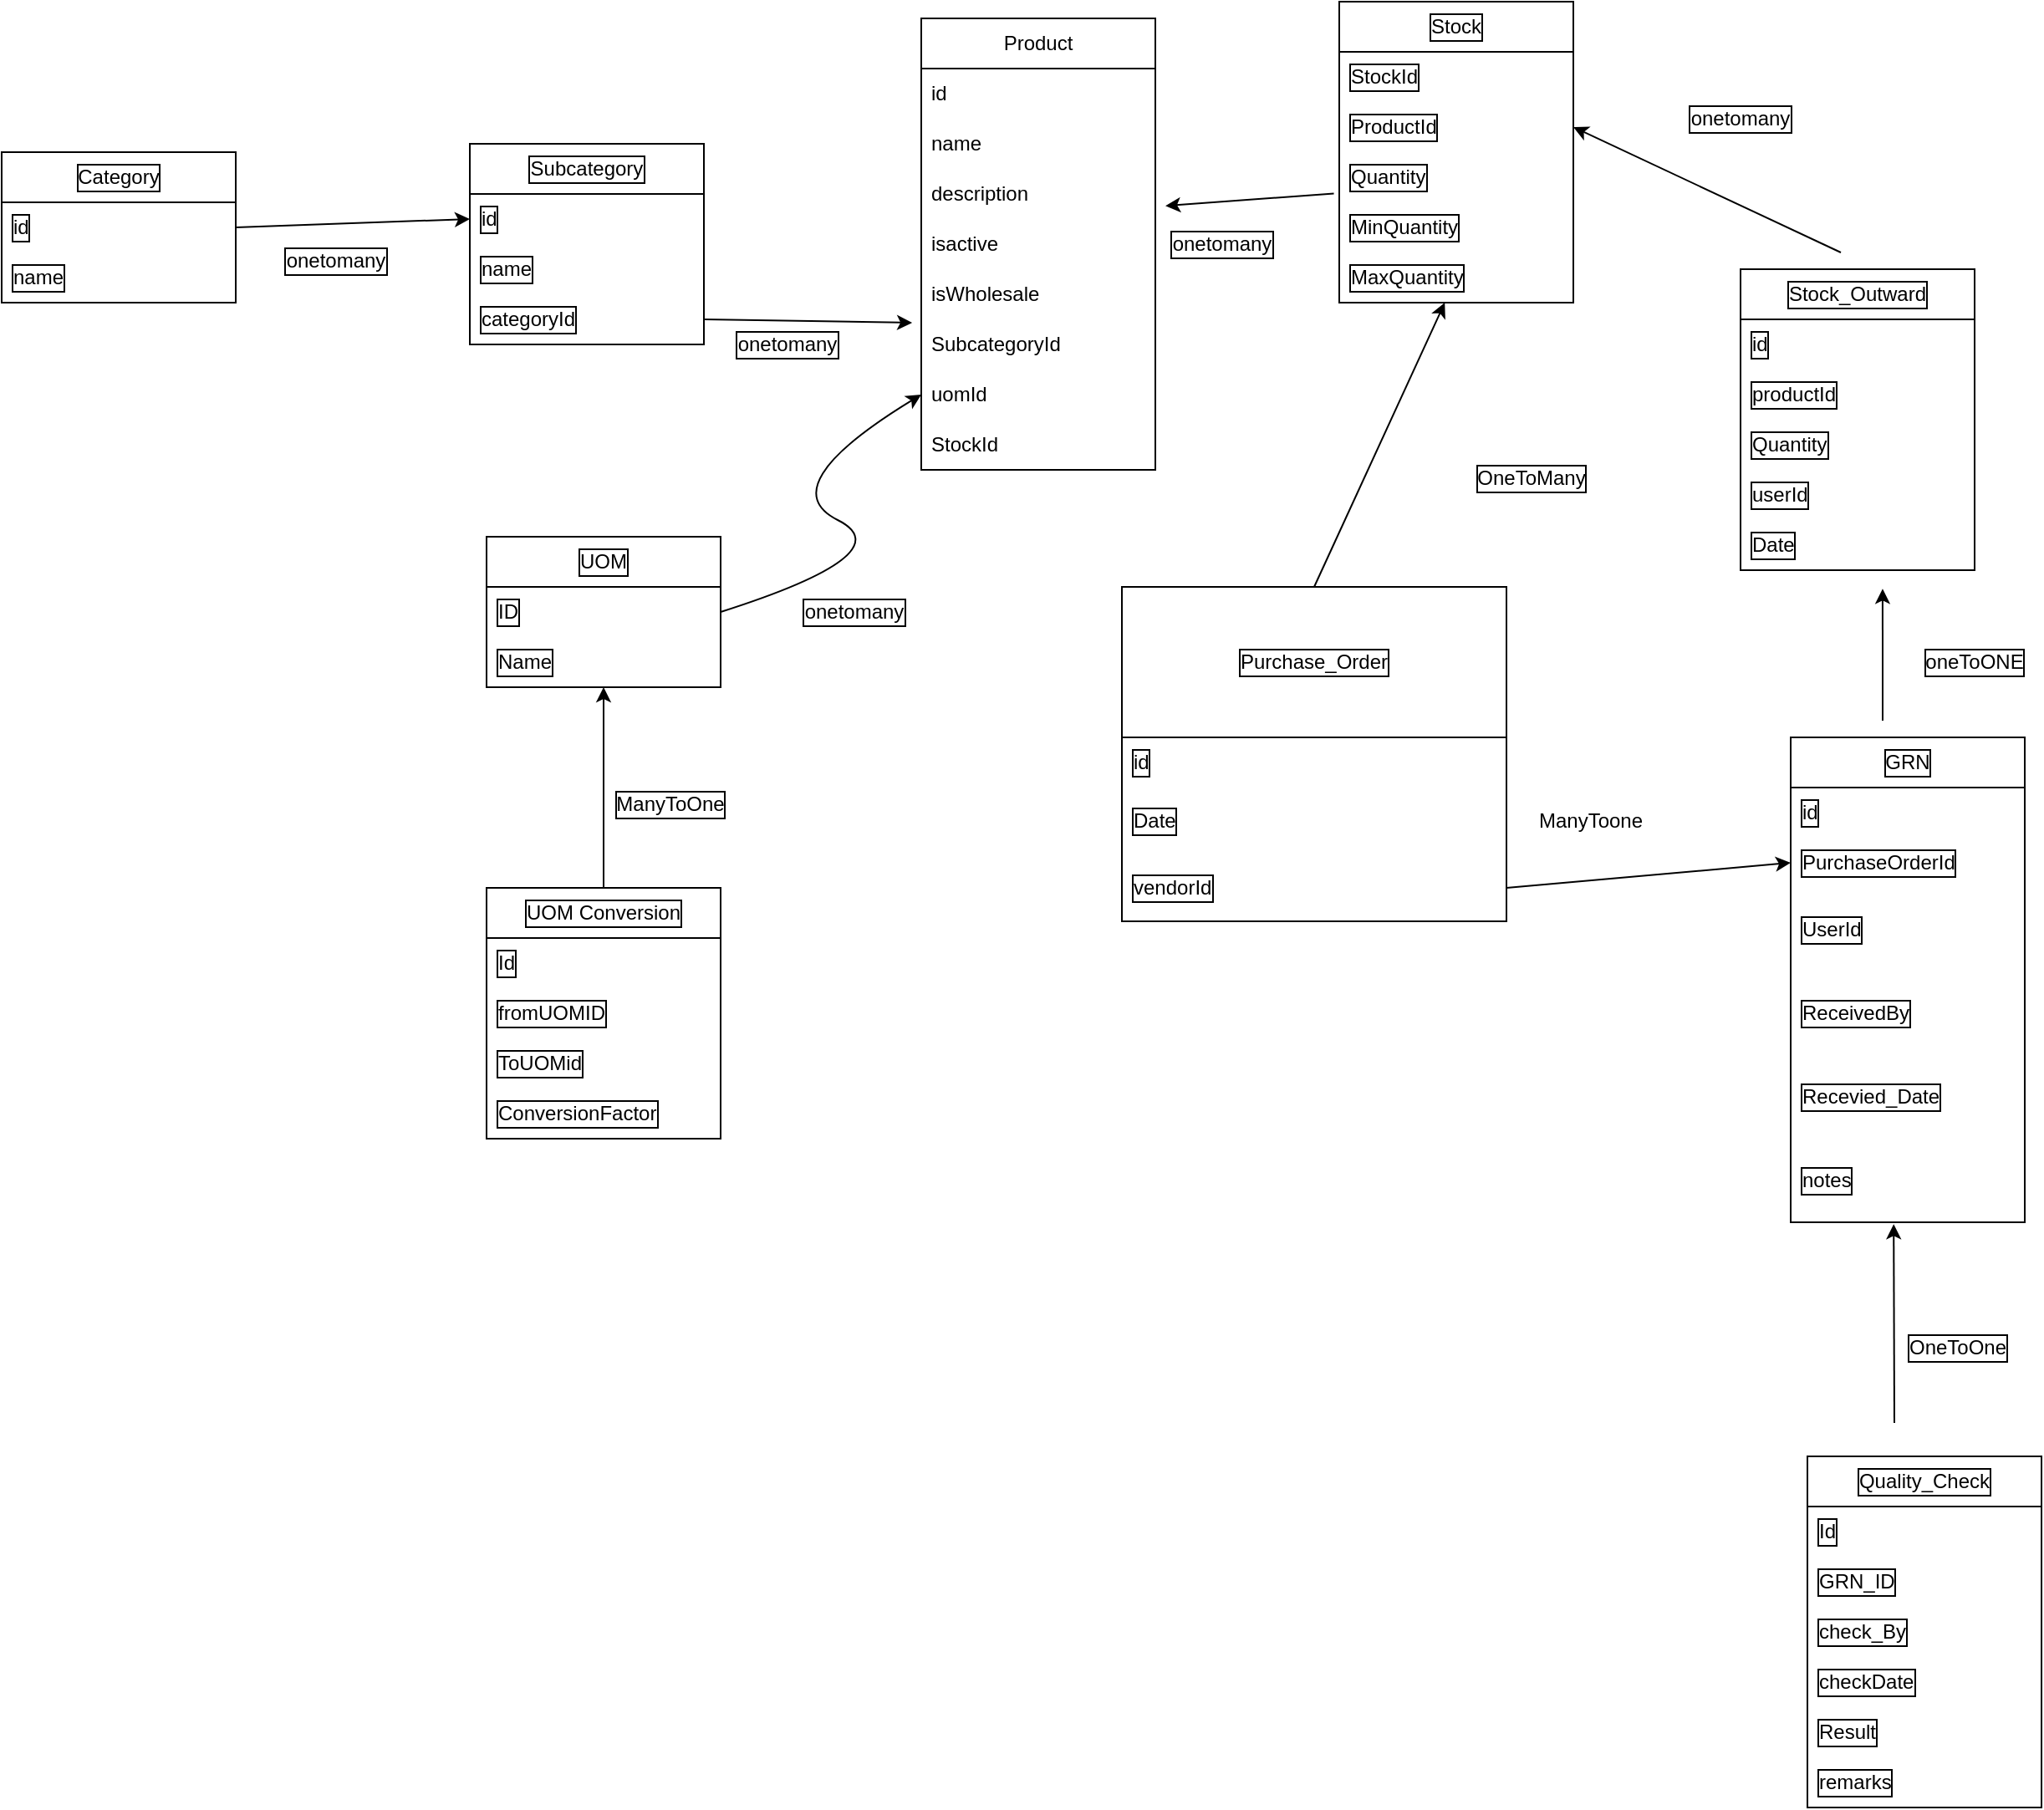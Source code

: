 <mxfile>
    <diagram id="XW0IACsCOBnbIFLStANa" name="Page-1">
        <mxGraphModel dx="2715" dy="1068" grid="1" gridSize="10" guides="1" tooltips="1" connect="1" arrows="1" fold="1" page="1" pageScale="1" pageWidth="850" pageHeight="1100" math="0" shadow="0">
            <root>
                <mxCell id="0"/>
                <mxCell id="1" parent="0"/>
                <mxCell id="4" value="Product" style="swimlane;fontStyle=0;childLayout=stackLayout;horizontal=1;startSize=30;horizontalStack=0;resizeParent=1;resizeParentMax=0;resizeLast=0;collapsible=1;marginBottom=0;whiteSpace=wrap;html=1;" vertex="1" parent="1">
                    <mxGeometry x="220" y="80" width="140" height="270" as="geometry">
                        <mxRectangle x="220" y="80" width="80" height="30" as="alternateBounds"/>
                    </mxGeometry>
                </mxCell>
                <mxCell id="5" value="id" style="text;strokeColor=none;fillColor=none;align=left;verticalAlign=middle;spacingLeft=4;spacingRight=4;overflow=hidden;points=[[0,0.5],[1,0.5]];portConstraint=eastwest;rotatable=0;whiteSpace=wrap;html=1;" vertex="1" parent="4">
                    <mxGeometry y="30" width="140" height="30" as="geometry"/>
                </mxCell>
                <mxCell id="6" value="name" style="text;strokeColor=none;fillColor=none;align=left;verticalAlign=middle;spacingLeft=4;spacingRight=4;overflow=hidden;points=[[0,0.5],[1,0.5]];portConstraint=eastwest;rotatable=0;whiteSpace=wrap;html=1;" vertex="1" parent="4">
                    <mxGeometry y="60" width="140" height="30" as="geometry"/>
                </mxCell>
                <mxCell id="7" value="description&lt;br&gt;" style="text;strokeColor=none;fillColor=none;align=left;verticalAlign=middle;spacingLeft=4;spacingRight=4;overflow=hidden;points=[[0,0.5],[1,0.5]];portConstraint=eastwest;rotatable=0;whiteSpace=wrap;html=1;" vertex="1" parent="4">
                    <mxGeometry y="90" width="140" height="30" as="geometry"/>
                </mxCell>
                <mxCell id="9" value="isactive" style="text;strokeColor=none;fillColor=none;align=left;verticalAlign=middle;spacingLeft=4;spacingRight=4;overflow=hidden;points=[[0,0.5],[1,0.5]];portConstraint=eastwest;rotatable=0;whiteSpace=wrap;html=1;" vertex="1" parent="4">
                    <mxGeometry y="120" width="140" height="30" as="geometry"/>
                </mxCell>
                <mxCell id="10" value="isWholesale" style="text;strokeColor=none;fillColor=none;align=left;verticalAlign=middle;spacingLeft=4;spacingRight=4;overflow=hidden;points=[[0,0.5],[1,0.5]];portConstraint=eastwest;rotatable=0;whiteSpace=wrap;html=1;" vertex="1" parent="4">
                    <mxGeometry y="150" width="140" height="30" as="geometry"/>
                </mxCell>
                <mxCell id="12" value="SubcategoryId" style="text;strokeColor=none;fillColor=none;align=left;verticalAlign=middle;spacingLeft=4;spacingRight=4;overflow=hidden;points=[[0,0.5],[1,0.5]];portConstraint=eastwest;rotatable=0;whiteSpace=wrap;html=1;" vertex="1" parent="4">
                    <mxGeometry y="180" width="140" height="30" as="geometry"/>
                </mxCell>
                <mxCell id="13" value="uomId" style="text;strokeColor=none;fillColor=none;align=left;verticalAlign=middle;spacingLeft=4;spacingRight=4;overflow=hidden;points=[[0,0.5],[1,0.5]];portConstraint=eastwest;rotatable=0;whiteSpace=wrap;html=1;" vertex="1" parent="4">
                    <mxGeometry y="210" width="140" height="30" as="geometry"/>
                </mxCell>
                <mxCell id="14" value="StockId" style="text;strokeColor=none;fillColor=none;align=left;verticalAlign=middle;spacingLeft=4;spacingRight=4;overflow=hidden;points=[[0,0.5],[1,0.5]];portConstraint=eastwest;rotatable=0;whiteSpace=wrap;html=1;" vertex="1" parent="4">
                    <mxGeometry y="240" width="140" height="30" as="geometry"/>
                </mxCell>
                <mxCell id="15" value="Subcategory" style="swimlane;fontStyle=0;childLayout=stackLayout;horizontal=1;startSize=30;horizontalStack=0;resizeParent=1;resizeParentMax=0;resizeLast=0;collapsible=1;marginBottom=0;whiteSpace=wrap;html=1;labelBorderColor=default;" vertex="1" parent="1">
                    <mxGeometry x="-50" y="155" width="140" height="120" as="geometry"/>
                </mxCell>
                <mxCell id="16" value="id" style="text;strokeColor=none;fillColor=none;align=left;verticalAlign=middle;spacingLeft=4;spacingRight=4;overflow=hidden;points=[[0,0.5],[1,0.5]];portConstraint=eastwest;rotatable=0;whiteSpace=wrap;html=1;labelBorderColor=default;" vertex="1" parent="15">
                    <mxGeometry y="30" width="140" height="30" as="geometry"/>
                </mxCell>
                <mxCell id="17" value="name" style="text;strokeColor=none;fillColor=none;align=left;verticalAlign=middle;spacingLeft=4;spacingRight=4;overflow=hidden;points=[[0,0.5],[1,0.5]];portConstraint=eastwest;rotatable=0;whiteSpace=wrap;html=1;labelBorderColor=default;" vertex="1" parent="15">
                    <mxGeometry y="60" width="140" height="30" as="geometry"/>
                </mxCell>
                <mxCell id="18" value="categoryId" style="text;strokeColor=none;fillColor=none;align=left;verticalAlign=middle;spacingLeft=4;spacingRight=4;overflow=hidden;points=[[0,0.5],[1,0.5]];portConstraint=eastwest;rotatable=0;whiteSpace=wrap;html=1;labelBorderColor=default;" vertex="1" parent="15">
                    <mxGeometry y="90" width="140" height="30" as="geometry"/>
                </mxCell>
                <mxCell id="19" value="Category" style="swimlane;fontStyle=0;childLayout=stackLayout;horizontal=1;startSize=30;horizontalStack=0;resizeParent=1;resizeParentMax=0;resizeLast=0;collapsible=1;marginBottom=0;whiteSpace=wrap;html=1;labelBorderColor=default;" vertex="1" parent="1">
                    <mxGeometry x="-330" y="160" width="140" height="90" as="geometry"/>
                </mxCell>
                <mxCell id="20" value="id" style="text;strokeColor=none;fillColor=none;align=left;verticalAlign=middle;spacingLeft=4;spacingRight=4;overflow=hidden;points=[[0,0.5],[1,0.5]];portConstraint=eastwest;rotatable=0;whiteSpace=wrap;html=1;labelBorderColor=default;" vertex="1" parent="19">
                    <mxGeometry y="30" width="140" height="30" as="geometry"/>
                </mxCell>
                <mxCell id="21" value="name" style="text;strokeColor=none;fillColor=none;align=left;verticalAlign=middle;spacingLeft=4;spacingRight=4;overflow=hidden;points=[[0,0.5],[1,0.5]];portConstraint=eastwest;rotatable=0;whiteSpace=wrap;html=1;labelBorderColor=default;" vertex="1" parent="19">
                    <mxGeometry y="60" width="140" height="30" as="geometry"/>
                </mxCell>
                <mxCell id="24" value="" style="endArrow=classic;html=1;entryX=0;entryY=0.5;entryDx=0;entryDy=0;exitX=1;exitY=0.5;exitDx=0;exitDy=0;" edge="1" parent="1" source="20" target="16">
                    <mxGeometry width="50" height="50" relative="1" as="geometry">
                        <mxPoint x="10" y="260" as="sourcePoint"/>
                        <mxPoint x="60" y="210" as="targetPoint"/>
                        <Array as="points"/>
                    </mxGeometry>
                </mxCell>
                <mxCell id="26" value="onetomany" style="text;html=1;strokeColor=none;fillColor=none;align=center;verticalAlign=middle;whiteSpace=wrap;rounded=0;labelBorderColor=default;" vertex="1" parent="1">
                    <mxGeometry x="-160" y="210" width="60" height="30" as="geometry"/>
                </mxCell>
                <mxCell id="28" value="" style="endArrow=classic;html=1;entryX=-0.039;entryY=0.067;entryDx=0;entryDy=0;entryPerimeter=0;exitX=1;exitY=0.5;exitDx=0;exitDy=0;" edge="1" parent="1" source="18" target="12">
                    <mxGeometry width="50" height="50" relative="1" as="geometry">
                        <mxPoint x="100" y="260" as="sourcePoint"/>
                        <mxPoint x="60" y="210" as="targetPoint"/>
                    </mxGeometry>
                </mxCell>
                <mxCell id="29" value="onetomany" style="text;html=1;strokeColor=none;fillColor=none;align=center;verticalAlign=middle;whiteSpace=wrap;rounded=0;labelBorderColor=default;" vertex="1" parent="1">
                    <mxGeometry x="110" y="260" width="60" height="30" as="geometry"/>
                </mxCell>
                <mxCell id="30" value="UOM" style="swimlane;fontStyle=0;childLayout=stackLayout;horizontal=1;startSize=30;horizontalStack=0;resizeParent=1;resizeParentMax=0;resizeLast=0;collapsible=1;marginBottom=0;whiteSpace=wrap;html=1;labelBorderColor=default;" vertex="1" parent="1">
                    <mxGeometry x="-40" y="390" width="140" height="90" as="geometry"/>
                </mxCell>
                <mxCell id="31" value="ID" style="text;strokeColor=none;fillColor=none;align=left;verticalAlign=middle;spacingLeft=4;spacingRight=4;overflow=hidden;points=[[0,0.5],[1,0.5]];portConstraint=eastwest;rotatable=0;whiteSpace=wrap;html=1;labelBorderColor=default;" vertex="1" parent="30">
                    <mxGeometry y="30" width="140" height="30" as="geometry"/>
                </mxCell>
                <mxCell id="32" value="Name" style="text;strokeColor=none;fillColor=none;align=left;verticalAlign=middle;spacingLeft=4;spacingRight=4;overflow=hidden;points=[[0,0.5],[1,0.5]];portConstraint=eastwest;rotatable=0;whiteSpace=wrap;html=1;labelBorderColor=default;" vertex="1" parent="30">
                    <mxGeometry y="60" width="140" height="30" as="geometry"/>
                </mxCell>
                <mxCell id="34" value="" style="curved=1;endArrow=classic;html=1;exitX=1;exitY=0.5;exitDx=0;exitDy=0;entryX=0;entryY=0.5;entryDx=0;entryDy=0;" edge="1" parent="1" source="31" target="13">
                    <mxGeometry width="50" height="50" relative="1" as="geometry">
                        <mxPoint x="350" y="440" as="sourcePoint"/>
                        <mxPoint x="210" y="310" as="targetPoint"/>
                        <Array as="points">
                            <mxPoint x="210" y="400"/>
                            <mxPoint x="130" y="360"/>
                        </Array>
                    </mxGeometry>
                </mxCell>
                <mxCell id="35" value="onetomany" style="text;html=1;strokeColor=none;fillColor=none;align=center;verticalAlign=middle;whiteSpace=wrap;rounded=0;labelBorderColor=default;" vertex="1" parent="1">
                    <mxGeometry x="150" y="420" width="60" height="30" as="geometry"/>
                </mxCell>
                <mxCell id="36" value="UOM Conversion" style="swimlane;fontStyle=0;childLayout=stackLayout;horizontal=1;startSize=30;horizontalStack=0;resizeParent=1;resizeParentMax=0;resizeLast=0;collapsible=1;marginBottom=0;whiteSpace=wrap;html=1;labelBorderColor=default;" vertex="1" parent="1">
                    <mxGeometry x="-40" y="600" width="140" height="150" as="geometry"/>
                </mxCell>
                <mxCell id="37" value="Id" style="text;strokeColor=none;fillColor=none;align=left;verticalAlign=middle;spacingLeft=4;spacingRight=4;overflow=hidden;points=[[0,0.5],[1,0.5]];portConstraint=eastwest;rotatable=0;whiteSpace=wrap;html=1;labelBorderColor=default;" vertex="1" parent="36">
                    <mxGeometry y="30" width="140" height="30" as="geometry"/>
                </mxCell>
                <mxCell id="38" value="fromUOMID" style="text;strokeColor=none;fillColor=none;align=left;verticalAlign=middle;spacingLeft=4;spacingRight=4;overflow=hidden;points=[[0,0.5],[1,0.5]];portConstraint=eastwest;rotatable=0;whiteSpace=wrap;html=1;labelBorderColor=default;" vertex="1" parent="36">
                    <mxGeometry y="60" width="140" height="30" as="geometry"/>
                </mxCell>
                <mxCell id="39" value="ToUOMid" style="text;strokeColor=none;fillColor=none;align=left;verticalAlign=middle;spacingLeft=4;spacingRight=4;overflow=hidden;points=[[0,0.5],[1,0.5]];portConstraint=eastwest;rotatable=0;whiteSpace=wrap;html=1;labelBorderColor=default;" vertex="1" parent="36">
                    <mxGeometry y="90" width="140" height="30" as="geometry"/>
                </mxCell>
                <mxCell id="40" value="ConversionFactor" style="text;strokeColor=none;fillColor=none;align=left;verticalAlign=middle;spacingLeft=4;spacingRight=4;overflow=hidden;points=[[0,0.5],[1,0.5]];portConstraint=eastwest;rotatable=0;whiteSpace=wrap;html=1;labelBorderColor=default;" vertex="1" parent="36">
                    <mxGeometry y="120" width="140" height="30" as="geometry"/>
                </mxCell>
                <mxCell id="41" value="" style="endArrow=classic;html=1;exitX=0.5;exitY=0;exitDx=0;exitDy=0;" edge="1" parent="1" source="36" target="32">
                    <mxGeometry width="50" height="50" relative="1" as="geometry">
                        <mxPoint x="350" y="680" as="sourcePoint"/>
                        <mxPoint x="400" y="630" as="targetPoint"/>
                    </mxGeometry>
                </mxCell>
                <mxCell id="42" value="ManyToOne" style="text;html=1;strokeColor=none;fillColor=none;align=center;verticalAlign=middle;whiteSpace=wrap;rounded=0;labelBorderColor=default;" vertex="1" parent="1">
                    <mxGeometry x="40" y="535" width="60" height="30" as="geometry"/>
                </mxCell>
                <mxCell id="43" value="Stock" style="swimlane;fontStyle=0;childLayout=stackLayout;horizontal=1;startSize=30;horizontalStack=0;resizeParent=1;resizeParentMax=0;resizeLast=0;collapsible=1;marginBottom=0;whiteSpace=wrap;html=1;labelBorderColor=default;" vertex="1" parent="1">
                    <mxGeometry x="470" y="70" width="140" height="180" as="geometry"/>
                </mxCell>
                <mxCell id="44" value="StockId" style="text;strokeColor=none;fillColor=none;align=left;verticalAlign=middle;spacingLeft=4;spacingRight=4;overflow=hidden;points=[[0,0.5],[1,0.5]];portConstraint=eastwest;rotatable=0;whiteSpace=wrap;html=1;labelBorderColor=default;" vertex="1" parent="43">
                    <mxGeometry y="30" width="140" height="30" as="geometry"/>
                </mxCell>
                <mxCell id="45" value="ProductId" style="text;strokeColor=none;fillColor=none;align=left;verticalAlign=middle;spacingLeft=4;spacingRight=4;overflow=hidden;points=[[0,0.5],[1,0.5]];portConstraint=eastwest;rotatable=0;whiteSpace=wrap;html=1;labelBorderColor=default;" vertex="1" parent="43">
                    <mxGeometry y="60" width="140" height="30" as="geometry"/>
                </mxCell>
                <mxCell id="46" value="Quantity" style="text;strokeColor=none;fillColor=none;align=left;verticalAlign=middle;spacingLeft=4;spacingRight=4;overflow=hidden;points=[[0,0.5],[1,0.5]];portConstraint=eastwest;rotatable=0;whiteSpace=wrap;html=1;labelBorderColor=default;" vertex="1" parent="43">
                    <mxGeometry y="90" width="140" height="30" as="geometry"/>
                </mxCell>
                <mxCell id="47" value="MinQuantity" style="text;strokeColor=none;fillColor=none;align=left;verticalAlign=middle;spacingLeft=4;spacingRight=4;overflow=hidden;points=[[0,0.5],[1,0.5]];portConstraint=eastwest;rotatable=0;whiteSpace=wrap;html=1;labelBorderColor=default;" vertex="1" parent="43">
                    <mxGeometry y="120" width="140" height="30" as="geometry"/>
                </mxCell>
                <mxCell id="48" value="MaxQuantity" style="text;strokeColor=none;fillColor=none;align=left;verticalAlign=middle;spacingLeft=4;spacingRight=4;overflow=hidden;points=[[0,0.5],[1,0.5]];portConstraint=eastwest;rotatable=0;whiteSpace=wrap;html=1;labelBorderColor=default;" vertex="1" parent="43">
                    <mxGeometry y="150" width="140" height="30" as="geometry"/>
                </mxCell>
                <mxCell id="49" value="" style="endArrow=classic;html=1;entryX=1.043;entryY=-0.262;entryDx=0;entryDy=0;entryPerimeter=0;exitX=-0.023;exitY=-0.175;exitDx=0;exitDy=0;exitPerimeter=0;" edge="1" parent="1" source="47" target="9">
                    <mxGeometry width="50" height="50" relative="1" as="geometry">
                        <mxPoint x="680" y="270" as="sourcePoint"/>
                        <mxPoint x="730" y="220" as="targetPoint"/>
                    </mxGeometry>
                </mxCell>
                <mxCell id="50" value="onetomany" style="text;html=1;strokeColor=none;fillColor=none;align=center;verticalAlign=middle;whiteSpace=wrap;rounded=0;labelBorderColor=default;" vertex="1" parent="1">
                    <mxGeometry x="370" y="200" width="60" height="30" as="geometry"/>
                </mxCell>
                <mxCell id="51" value="Purchase_Order" style="swimlane;fontStyle=0;childLayout=stackLayout;horizontal=1;startSize=90;horizontalStack=0;resizeParent=1;resizeParentMax=0;resizeLast=0;collapsible=1;marginBottom=0;whiteSpace=wrap;html=1;labelBorderColor=default;" vertex="1" parent="1">
                    <mxGeometry x="340" y="420" width="230" height="200" as="geometry"/>
                </mxCell>
                <mxCell id="53" value="id" style="text;strokeColor=none;fillColor=none;align=left;verticalAlign=middle;spacingLeft=4;spacingRight=4;overflow=hidden;points=[[0,0.5],[1,0.5]];portConstraint=eastwest;rotatable=0;whiteSpace=wrap;html=1;labelBorderColor=default;" vertex="1" parent="51">
                    <mxGeometry y="90" width="230" height="30" as="geometry"/>
                </mxCell>
                <mxCell id="54" value="Date" style="text;strokeColor=none;fillColor=none;align=left;verticalAlign=middle;spacingLeft=4;spacingRight=4;overflow=hidden;points=[[0,0.5],[1,0.5]];portConstraint=eastwest;rotatable=0;whiteSpace=wrap;html=1;labelBorderColor=default;" vertex="1" parent="51">
                    <mxGeometry y="120" width="230" height="40" as="geometry"/>
                </mxCell>
                <mxCell id="56" value="vendorId" style="text;strokeColor=none;fillColor=none;align=left;verticalAlign=middle;spacingLeft=4;spacingRight=4;overflow=hidden;points=[[0,0.5],[1,0.5]];portConstraint=eastwest;rotatable=0;whiteSpace=wrap;html=1;labelBorderColor=default;" vertex="1" parent="51">
                    <mxGeometry y="160" width="230" height="40" as="geometry"/>
                </mxCell>
                <mxCell id="57" value="" style="endArrow=classic;html=1;exitX=0.5;exitY=0;exitDx=0;exitDy=0;" edge="1" parent="1" source="51" target="48">
                    <mxGeometry width="50" height="50" relative="1" as="geometry">
                        <mxPoint x="540" y="430" as="sourcePoint"/>
                        <mxPoint x="730" y="530" as="targetPoint"/>
                    </mxGeometry>
                </mxCell>
                <mxCell id="58" value="OneToMany" style="text;html=1;strokeColor=none;fillColor=none;align=center;verticalAlign=middle;whiteSpace=wrap;rounded=0;labelBorderColor=default;" vertex="1" parent="1">
                    <mxGeometry x="555" y="340" width="60" height="30" as="geometry"/>
                </mxCell>
                <mxCell id="59" value="Stock_Outward" style="swimlane;fontStyle=0;childLayout=stackLayout;horizontal=1;startSize=30;horizontalStack=0;resizeParent=1;resizeParentMax=0;resizeLast=0;collapsible=1;marginBottom=0;whiteSpace=wrap;html=1;labelBorderColor=default;" vertex="1" parent="1">
                    <mxGeometry x="710" y="230" width="140" height="180" as="geometry"/>
                </mxCell>
                <mxCell id="60" value="id" style="text;strokeColor=none;fillColor=none;align=left;verticalAlign=middle;spacingLeft=4;spacingRight=4;overflow=hidden;points=[[0,0.5],[1,0.5]];portConstraint=eastwest;rotatable=0;whiteSpace=wrap;html=1;labelBorderColor=default;" vertex="1" parent="59">
                    <mxGeometry y="30" width="140" height="30" as="geometry"/>
                </mxCell>
                <mxCell id="61" value="productId" style="text;strokeColor=none;fillColor=none;align=left;verticalAlign=middle;spacingLeft=4;spacingRight=4;overflow=hidden;points=[[0,0.5],[1,0.5]];portConstraint=eastwest;rotatable=0;whiteSpace=wrap;html=1;labelBorderColor=default;" vertex="1" parent="59">
                    <mxGeometry y="60" width="140" height="30" as="geometry"/>
                </mxCell>
                <mxCell id="62" value="Quantity" style="text;strokeColor=none;fillColor=none;align=left;verticalAlign=middle;spacingLeft=4;spacingRight=4;overflow=hidden;points=[[0,0.5],[1,0.5]];portConstraint=eastwest;rotatable=0;whiteSpace=wrap;html=1;labelBorderColor=default;" vertex="1" parent="59">
                    <mxGeometry y="90" width="140" height="30" as="geometry"/>
                </mxCell>
                <mxCell id="64" value="userId" style="text;strokeColor=none;fillColor=none;align=left;verticalAlign=middle;spacingLeft=4;spacingRight=4;overflow=hidden;points=[[0,0.5],[1,0.5]];portConstraint=eastwest;rotatable=0;whiteSpace=wrap;html=1;labelBorderColor=default;" vertex="1" parent="59">
                    <mxGeometry y="120" width="140" height="30" as="geometry"/>
                </mxCell>
                <mxCell id="65" value="Date" style="text;strokeColor=none;fillColor=none;align=left;verticalAlign=middle;spacingLeft=4;spacingRight=4;overflow=hidden;points=[[0,0.5],[1,0.5]];portConstraint=eastwest;rotatable=0;whiteSpace=wrap;html=1;labelBorderColor=default;" vertex="1" parent="59">
                    <mxGeometry y="150" width="140" height="30" as="geometry"/>
                </mxCell>
                <mxCell id="67" value="" style="endArrow=classic;html=1;entryX=1;entryY=0.5;entryDx=0;entryDy=0;" edge="1" parent="1" target="45">
                    <mxGeometry width="50" height="50" relative="1" as="geometry">
                        <mxPoint x="770" y="220" as="sourcePoint"/>
                        <mxPoint x="630" y="550" as="targetPoint"/>
                        <Array as="points"/>
                    </mxGeometry>
                </mxCell>
                <mxCell id="68" value="onetomany" style="text;html=1;strokeColor=none;fillColor=none;align=center;verticalAlign=middle;whiteSpace=wrap;rounded=0;labelBorderColor=default;" vertex="1" parent="1">
                    <mxGeometry x="680" y="125" width="60" height="30" as="geometry"/>
                </mxCell>
                <mxCell id="69" value="GRN" style="swimlane;fontStyle=0;childLayout=stackLayout;horizontal=1;startSize=30;horizontalStack=0;resizeParent=1;resizeParentMax=0;resizeLast=0;collapsible=1;marginBottom=0;whiteSpace=wrap;html=1;labelBorderColor=default;" vertex="1" parent="1">
                    <mxGeometry x="740" y="510" width="140" height="290" as="geometry"/>
                </mxCell>
                <mxCell id="70" value="id" style="text;strokeColor=none;fillColor=none;align=left;verticalAlign=middle;spacingLeft=4;spacingRight=4;overflow=hidden;points=[[0,0.5],[1,0.5]];portConstraint=eastwest;rotatable=0;whiteSpace=wrap;html=1;labelBorderColor=default;" vertex="1" parent="69">
                    <mxGeometry y="30" width="140" height="30" as="geometry"/>
                </mxCell>
                <mxCell id="71" value="PurchaseOrderId" style="text;strokeColor=none;fillColor=none;align=left;verticalAlign=middle;spacingLeft=4;spacingRight=4;overflow=hidden;points=[[0,0.5],[1,0.5]];portConstraint=eastwest;rotatable=0;whiteSpace=wrap;html=1;labelBorderColor=default;" vertex="1" parent="69">
                    <mxGeometry y="60" width="140" height="30" as="geometry"/>
                </mxCell>
                <mxCell id="72" value="UserId" style="text;strokeColor=none;fillColor=none;align=left;verticalAlign=middle;spacingLeft=4;spacingRight=4;overflow=hidden;points=[[0,0.5],[1,0.5]];portConstraint=eastwest;rotatable=0;whiteSpace=wrap;html=1;labelBorderColor=default;" vertex="1" parent="69">
                    <mxGeometry y="90" width="140" height="50" as="geometry"/>
                </mxCell>
                <mxCell id="78" value="ReceivedBy" style="text;strokeColor=none;fillColor=none;align=left;verticalAlign=middle;spacingLeft=4;spacingRight=4;overflow=hidden;points=[[0,0.5],[1,0.5]];portConstraint=eastwest;rotatable=0;whiteSpace=wrap;html=1;labelBorderColor=default;" vertex="1" parent="69">
                    <mxGeometry y="140" width="140" height="50" as="geometry"/>
                </mxCell>
                <mxCell id="79" value="Recevied_Date" style="text;strokeColor=none;fillColor=none;align=left;verticalAlign=middle;spacingLeft=4;spacingRight=4;overflow=hidden;points=[[0,0.5],[1,0.5]];portConstraint=eastwest;rotatable=0;whiteSpace=wrap;html=1;labelBorderColor=default;" vertex="1" parent="69">
                    <mxGeometry y="190" width="140" height="50" as="geometry"/>
                </mxCell>
                <mxCell id="80" value="notes" style="text;strokeColor=none;fillColor=none;align=left;verticalAlign=middle;spacingLeft=4;spacingRight=4;overflow=hidden;points=[[0,0.5],[1,0.5]];portConstraint=eastwest;rotatable=0;whiteSpace=wrap;html=1;labelBorderColor=default;" vertex="1" parent="69">
                    <mxGeometry y="240" width="140" height="50" as="geometry"/>
                </mxCell>
                <mxCell id="73" value="" style="endArrow=classic;html=1;entryX=0;entryY=0.5;entryDx=0;entryDy=0;exitX=1;exitY=0.5;exitDx=0;exitDy=0;" edge="1" parent="1" source="56" target="71">
                    <mxGeometry width="50" height="50" relative="1" as="geometry">
                        <mxPoint x="580" y="600" as="sourcePoint"/>
                        <mxPoint x="630" y="550" as="targetPoint"/>
                    </mxGeometry>
                </mxCell>
                <mxCell id="75" value="ManyToone" style="text;html=1;align=center;verticalAlign=middle;resizable=0;points=[];autosize=1;strokeColor=none;fillColor=none;" vertex="1" parent="1">
                    <mxGeometry x="575" y="545" width="90" height="30" as="geometry"/>
                </mxCell>
                <mxCell id="76" value="" style="endArrow=classic;html=1;entryX=0.607;entryY=1.372;entryDx=0;entryDy=0;entryPerimeter=0;" edge="1" parent="1" target="65">
                    <mxGeometry width="50" height="50" relative="1" as="geometry">
                        <mxPoint x="795" y="500" as="sourcePoint"/>
                        <mxPoint x="630" y="550" as="targetPoint"/>
                    </mxGeometry>
                </mxCell>
                <mxCell id="77" value="oneToONE" style="text;html=1;strokeColor=none;fillColor=none;align=center;verticalAlign=middle;whiteSpace=wrap;rounded=0;labelBorderColor=default;" vertex="1" parent="1">
                    <mxGeometry x="820" y="450" width="60" height="30" as="geometry"/>
                </mxCell>
                <mxCell id="81" value="Quality_Check" style="swimlane;fontStyle=0;childLayout=stackLayout;horizontal=1;startSize=30;horizontalStack=0;resizeParent=1;resizeParentMax=0;resizeLast=0;collapsible=1;marginBottom=0;whiteSpace=wrap;html=1;labelBorderColor=default;" vertex="1" parent="1">
                    <mxGeometry x="750" y="940" width="140" height="210" as="geometry"/>
                </mxCell>
                <mxCell id="82" value="Id" style="text;strokeColor=none;fillColor=none;align=left;verticalAlign=middle;spacingLeft=4;spacingRight=4;overflow=hidden;points=[[0,0.5],[1,0.5]];portConstraint=eastwest;rotatable=0;whiteSpace=wrap;html=1;labelBorderColor=default;" vertex="1" parent="81">
                    <mxGeometry y="30" width="140" height="30" as="geometry"/>
                </mxCell>
                <mxCell id="83" value="GRN_ID" style="text;strokeColor=none;fillColor=none;align=left;verticalAlign=middle;spacingLeft=4;spacingRight=4;overflow=hidden;points=[[0,0.5],[1,0.5]];portConstraint=eastwest;rotatable=0;whiteSpace=wrap;html=1;labelBorderColor=default;" vertex="1" parent="81">
                    <mxGeometry y="60" width="140" height="30" as="geometry"/>
                </mxCell>
                <mxCell id="84" value="check_By" style="text;strokeColor=none;fillColor=none;align=left;verticalAlign=middle;spacingLeft=4;spacingRight=4;overflow=hidden;points=[[0,0.5],[1,0.5]];portConstraint=eastwest;rotatable=0;whiteSpace=wrap;html=1;labelBorderColor=default;" vertex="1" parent="81">
                    <mxGeometry y="90" width="140" height="30" as="geometry"/>
                </mxCell>
                <mxCell id="85" value="checkDate" style="text;strokeColor=none;fillColor=none;align=left;verticalAlign=middle;spacingLeft=4;spacingRight=4;overflow=hidden;points=[[0,0.5],[1,0.5]];portConstraint=eastwest;rotatable=0;whiteSpace=wrap;html=1;labelBorderColor=default;" vertex="1" parent="81">
                    <mxGeometry y="120" width="140" height="30" as="geometry"/>
                </mxCell>
                <mxCell id="86" value="Result" style="text;strokeColor=none;fillColor=none;align=left;verticalAlign=middle;spacingLeft=4;spacingRight=4;overflow=hidden;points=[[0,0.5],[1,0.5]];portConstraint=eastwest;rotatable=0;whiteSpace=wrap;html=1;labelBorderColor=default;" vertex="1" parent="81">
                    <mxGeometry y="150" width="140" height="30" as="geometry"/>
                </mxCell>
                <mxCell id="87" value="remarks" style="text;strokeColor=none;fillColor=none;align=left;verticalAlign=middle;spacingLeft=4;spacingRight=4;overflow=hidden;points=[[0,0.5],[1,0.5]];portConstraint=eastwest;rotatable=0;whiteSpace=wrap;html=1;labelBorderColor=default;" vertex="1" parent="81">
                    <mxGeometry y="180" width="140" height="30" as="geometry"/>
                </mxCell>
                <mxCell id="88" value="" style="endArrow=classic;html=1;entryX=0.44;entryY=1.023;entryDx=0;entryDy=0;entryPerimeter=0;" edge="1" parent="1" target="80">
                    <mxGeometry width="50" height="50" relative="1" as="geometry">
                        <mxPoint x="802" y="920" as="sourcePoint"/>
                        <mxPoint x="630" y="870" as="targetPoint"/>
                    </mxGeometry>
                </mxCell>
                <mxCell id="89" value="OneToOne" style="text;html=1;strokeColor=none;fillColor=none;align=center;verticalAlign=middle;whiteSpace=wrap;rounded=0;labelBorderColor=default;" vertex="1" parent="1">
                    <mxGeometry x="810" y="860" width="60" height="30" as="geometry"/>
                </mxCell>
            </root>
        </mxGraphModel>
    </diagram>
</mxfile>